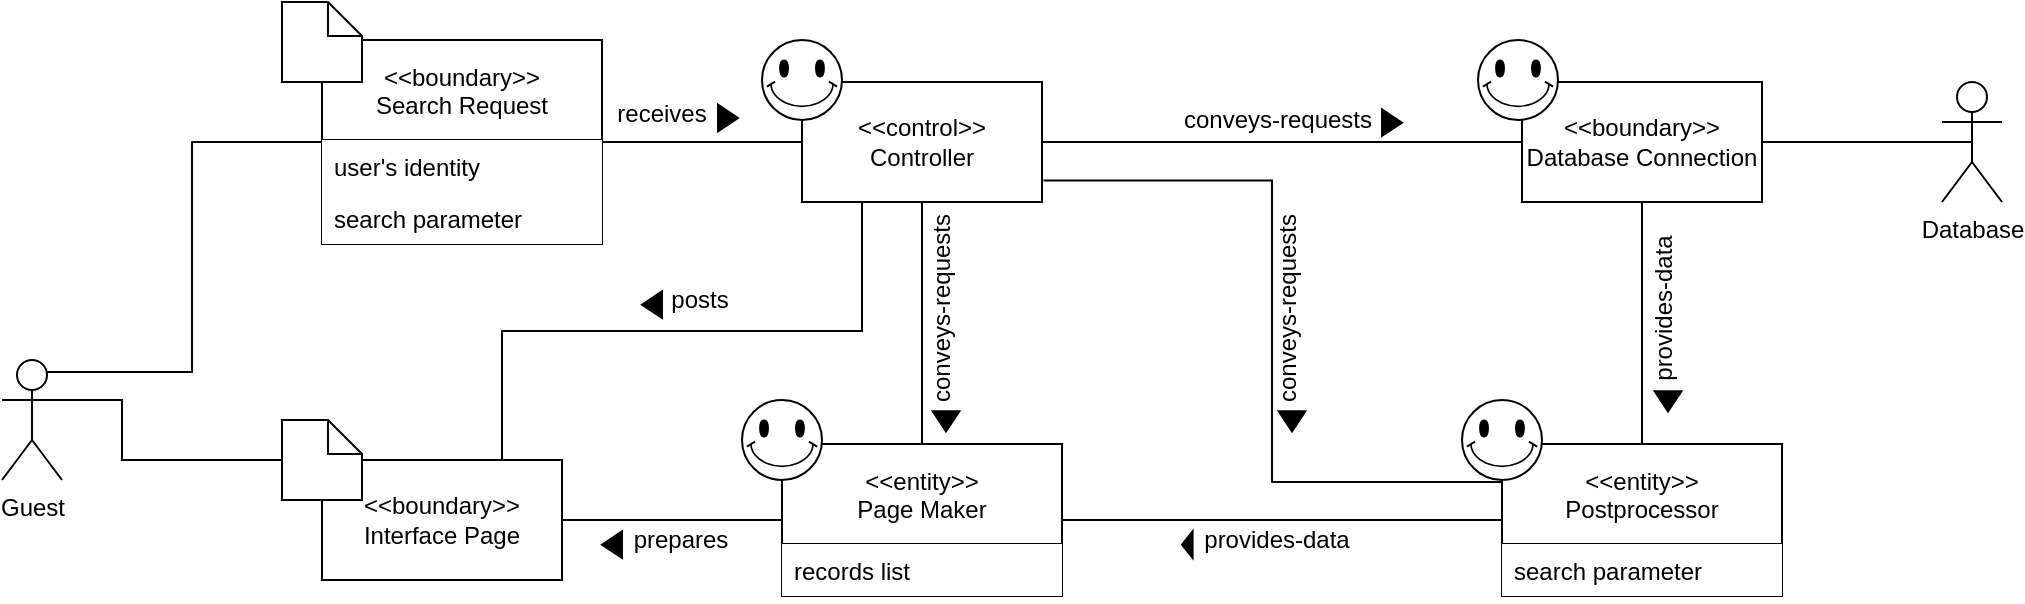 <mxfile version="14.6.6" type="github">
  <diagram id="p13gWJvnOynUkY_Kk053" name="Page-1">
    <mxGraphModel dx="1404" dy="863" grid="1" gridSize="10" guides="1" tooltips="1" connect="1" arrows="1" fold="1" page="1" pageScale="1" pageWidth="827" pageHeight="1169" math="0" shadow="0">
      <root>
        <mxCell id="0" />
        <mxCell id="1" parent="0" />
        <mxCell id="qiENcyaAOs3GM5RNFf0--37" style="edgeStyle=orthogonalEdgeStyle;rounded=0;orthogonalLoop=1;jettySize=auto;html=1;entryX=0.5;entryY=0;entryDx=0;entryDy=0;endArrow=none;endFill=0;" edge="1" parent="1" source="qiENcyaAOs3GM5RNFf0--1" target="qiENcyaAOs3GM5RNFf0--27">
          <mxGeometry relative="1" as="geometry" />
        </mxCell>
        <mxCell id="qiENcyaAOs3GM5RNFf0--60" style="edgeStyle=orthogonalEdgeStyle;rounded=0;orthogonalLoop=1;jettySize=auto;html=1;entryX=0;entryY=0.25;entryDx=0;entryDy=0;startArrow=none;startFill=0;endArrow=none;endFill=0;exitX=1.006;exitY=0.821;exitDx=0;exitDy=0;exitPerimeter=0;" edge="1" parent="1" source="qiENcyaAOs3GM5RNFf0--1" target="qiENcyaAOs3GM5RNFf0--23">
          <mxGeometry relative="1" as="geometry" />
        </mxCell>
        <mxCell id="qiENcyaAOs3GM5RNFf0--67" style="edgeStyle=orthogonalEdgeStyle;rounded=0;orthogonalLoop=1;jettySize=auto;html=1;entryX=0.75;entryY=0;entryDx=0;entryDy=0;startArrow=none;startFill=0;endArrow=none;endFill=0;exitX=0.25;exitY=1;exitDx=0;exitDy=0;" edge="1" parent="1" source="qiENcyaAOs3GM5RNFf0--1" target="qiENcyaAOs3GM5RNFf0--3">
          <mxGeometry relative="1" as="geometry" />
        </mxCell>
        <mxCell id="qiENcyaAOs3GM5RNFf0--1" value="&amp;lt;&amp;lt;control&amp;gt;&amp;gt;&lt;br&gt;Controller" style="rounded=0;whiteSpace=wrap;html=1;" vertex="1" parent="1">
          <mxGeometry x="570" y="291" width="120" height="60" as="geometry" />
        </mxCell>
        <mxCell id="qiENcyaAOs3GM5RNFf0--36" style="edgeStyle=orthogonalEdgeStyle;rounded=0;orthogonalLoop=1;jettySize=auto;html=1;exitX=1;exitY=0.5;exitDx=0;exitDy=0;entryX=0;entryY=0.5;entryDx=0;entryDy=0;endArrow=none;endFill=0;startArrow=none;startFill=0;" edge="1" parent="1" source="qiENcyaAOs3GM5RNFf0--3" target="qiENcyaAOs3GM5RNFf0--27">
          <mxGeometry relative="1" as="geometry" />
        </mxCell>
        <mxCell id="qiENcyaAOs3GM5RNFf0--3" value="&amp;lt;&amp;lt;boundary&amp;gt;&amp;gt;&lt;br&gt;Interface Page" style="rounded=0;whiteSpace=wrap;html=1;" vertex="1" parent="1">
          <mxGeometry x="330" y="480" width="120" height="60" as="geometry" />
        </mxCell>
        <mxCell id="qiENcyaAOs3GM5RNFf0--38" style="edgeStyle=orthogonalEdgeStyle;rounded=0;orthogonalLoop=1;jettySize=auto;html=1;endArrow=none;endFill=0;" edge="1" parent="1" source="qiENcyaAOs3GM5RNFf0--5" target="qiENcyaAOs3GM5RNFf0--1">
          <mxGeometry relative="1" as="geometry" />
        </mxCell>
        <mxCell id="qiENcyaAOs3GM5RNFf0--40" style="edgeStyle=orthogonalEdgeStyle;rounded=0;orthogonalLoop=1;jettySize=auto;html=1;exitX=0.5;exitY=1;exitDx=0;exitDy=0;entryX=0.5;entryY=0;entryDx=0;entryDy=0;endArrow=none;endFill=0;" edge="1" parent="1" source="qiENcyaAOs3GM5RNFf0--5" target="qiENcyaAOs3GM5RNFf0--23">
          <mxGeometry relative="1" as="geometry" />
        </mxCell>
        <mxCell id="qiENcyaAOs3GM5RNFf0--5" value="&amp;lt;&amp;lt;boundary&amp;gt;&amp;gt;&lt;br&gt;Database Connection" style="rounded=0;whiteSpace=wrap;html=1;" vertex="1" parent="1">
          <mxGeometry x="930" y="291" width="120" height="60" as="geometry" />
        </mxCell>
        <mxCell id="qiENcyaAOs3GM5RNFf0--42" style="edgeStyle=orthogonalEdgeStyle;rounded=0;orthogonalLoop=1;jettySize=auto;html=1;exitX=0.5;exitY=0.5;exitDx=0;exitDy=0;exitPerimeter=0;endArrow=none;endFill=0;" edge="1" parent="1" source="qiENcyaAOs3GM5RNFf0--7" target="qiENcyaAOs3GM5RNFf0--5">
          <mxGeometry relative="1" as="geometry" />
        </mxCell>
        <mxCell id="qiENcyaAOs3GM5RNFf0--7" value="Database" style="shape=umlActor;verticalLabelPosition=bottom;verticalAlign=top;html=1;outlineConnect=0;" vertex="1" parent="1">
          <mxGeometry x="1140" y="291" width="30" height="60" as="geometry" />
        </mxCell>
        <mxCell id="qiENcyaAOs3GM5RNFf0--33" style="edgeStyle=orthogonalEdgeStyle;rounded=0;orthogonalLoop=1;jettySize=auto;html=1;entryX=0;entryY=0.5;entryDx=0;entryDy=0;endArrow=none;endFill=0;exitX=0.75;exitY=0.1;exitDx=0;exitDy=0;exitPerimeter=0;" edge="1" parent="1" source="qiENcyaAOs3GM5RNFf0--8" target="qiENcyaAOs3GM5RNFf0--19">
          <mxGeometry relative="1" as="geometry" />
        </mxCell>
        <mxCell id="qiENcyaAOs3GM5RNFf0--34" style="edgeStyle=orthogonalEdgeStyle;rounded=0;orthogonalLoop=1;jettySize=auto;html=1;endArrow=none;endFill=0;exitX=1;exitY=0.333;exitDx=0;exitDy=0;exitPerimeter=0;" edge="1" parent="1" source="qiENcyaAOs3GM5RNFf0--8" target="qiENcyaAOs3GM5RNFf0--3">
          <mxGeometry relative="1" as="geometry">
            <Array as="points">
              <mxPoint x="230" y="450" />
              <mxPoint x="230" y="480" />
              <mxPoint x="430" y="480" />
            </Array>
          </mxGeometry>
        </mxCell>
        <mxCell id="qiENcyaAOs3GM5RNFf0--8" value="Guest" style="shape=umlActor;verticalLabelPosition=bottom;verticalAlign=top;html=1;outlineConnect=0;" vertex="1" parent="1">
          <mxGeometry x="170" y="430" width="30" height="60" as="geometry" />
        </mxCell>
        <mxCell id="qiENcyaAOs3GM5RNFf0--35" style="edgeStyle=orthogonalEdgeStyle;rounded=0;orthogonalLoop=1;jettySize=auto;html=1;exitX=1;exitY=0.5;exitDx=0;exitDy=0;entryX=0;entryY=0.5;entryDx=0;entryDy=0;endArrow=none;endFill=0;" edge="1" parent="1" source="qiENcyaAOs3GM5RNFf0--19" target="qiENcyaAOs3GM5RNFf0--1">
          <mxGeometry relative="1" as="geometry" />
        </mxCell>
        <mxCell id="qiENcyaAOs3GM5RNFf0--19" value="&lt;&lt;boundary&gt;&gt;&#xa;Search Request" style="swimlane;fontStyle=0;childLayout=stackLayout;horizontal=1;startSize=50;horizontalStack=0;resizeParent=1;resizeParentMax=0;resizeLast=0;collapsible=1;marginBottom=0;" vertex="1" parent="1">
          <mxGeometry x="330" y="270" width="140" height="102" as="geometry">
            <mxRectangle x="330" y="270" width="120" height="50" as="alternateBounds" />
          </mxGeometry>
        </mxCell>
        <mxCell id="qiENcyaAOs3GM5RNFf0--20" value="user&#39;s identity" style="text;align=left;verticalAlign=top;spacingLeft=4;spacingRight=4;overflow=hidden;rotatable=0;points=[[0,0.5],[1,0.5]];portConstraint=eastwest;fillColor=#ffffff;" vertex="1" parent="qiENcyaAOs3GM5RNFf0--19">
          <mxGeometry y="50" width="140" height="26" as="geometry" />
        </mxCell>
        <mxCell id="qiENcyaAOs3GM5RNFf0--32" value="search parameter" style="text;align=left;verticalAlign=top;spacingLeft=4;spacingRight=4;overflow=hidden;rotatable=0;points=[[0,0.5],[1,0.5]];portConstraint=eastwest;fillColor=#ffffff;" vertex="1" parent="qiENcyaAOs3GM5RNFf0--19">
          <mxGeometry y="76" width="140" height="26" as="geometry" />
        </mxCell>
        <mxCell id="qiENcyaAOs3GM5RNFf0--23" value="&lt;&lt;entity&gt;&gt;&#xa;Postprocessor" style="swimlane;fontStyle=0;childLayout=stackLayout;horizontal=1;startSize=50;horizontalStack=0;resizeParent=1;resizeParentMax=0;resizeLast=0;collapsible=1;marginBottom=0;" vertex="1" parent="1">
          <mxGeometry x="920" y="472" width="140" height="76" as="geometry" />
        </mxCell>
        <mxCell id="qiENcyaAOs3GM5RNFf0--24" value="search parameter" style="text;align=left;verticalAlign=top;spacingLeft=4;spacingRight=4;overflow=hidden;rotatable=0;points=[[0,0.5],[1,0.5]];portConstraint=eastwest;fillColor=#ffffff;" vertex="1" parent="qiENcyaAOs3GM5RNFf0--23">
          <mxGeometry y="50" width="140" height="26" as="geometry" />
        </mxCell>
        <mxCell id="qiENcyaAOs3GM5RNFf0--41" style="edgeStyle=orthogonalEdgeStyle;rounded=0;orthogonalLoop=1;jettySize=auto;html=1;endArrow=none;endFill=0;" edge="1" parent="1" source="qiENcyaAOs3GM5RNFf0--27" target="qiENcyaAOs3GM5RNFf0--23">
          <mxGeometry relative="1" as="geometry" />
        </mxCell>
        <mxCell id="qiENcyaAOs3GM5RNFf0--27" value="&lt;&lt;entity&gt;&gt;&#xa;Page Maker" style="swimlane;fontStyle=0;childLayout=stackLayout;horizontal=1;startSize=50;horizontalStack=0;resizeParent=1;resizeParentMax=0;resizeLast=0;collapsible=1;marginBottom=0;" vertex="1" parent="1">
          <mxGeometry x="560" y="472" width="140" height="76" as="geometry" />
        </mxCell>
        <mxCell id="qiENcyaAOs3GM5RNFf0--28" value="records list" style="text;align=left;verticalAlign=top;spacingLeft=4;spacingRight=4;overflow=hidden;rotatable=0;points=[[0,0.5],[1,0.5]];portConstraint=eastwest;fillColor=#ffffff;" vertex="1" parent="qiENcyaAOs3GM5RNFf0--27">
          <mxGeometry y="50" width="140" height="26" as="geometry" />
        </mxCell>
        <mxCell id="qiENcyaAOs3GM5RNFf0--10" value="" style="verticalLabelPosition=bottom;verticalAlign=top;html=1;shape=mxgraph.basic.smiley" vertex="1" parent="1">
          <mxGeometry x="540" y="450" width="40" height="40" as="geometry" />
        </mxCell>
        <mxCell id="qiENcyaAOs3GM5RNFf0--44" value="" style="verticalLabelPosition=bottom;verticalAlign=top;html=1;shape=mxgraph.basic.smiley" vertex="1" parent="1">
          <mxGeometry x="550" y="270" width="40" height="40" as="geometry" />
        </mxCell>
        <mxCell id="qiENcyaAOs3GM5RNFf0--45" value="" style="verticalLabelPosition=bottom;verticalAlign=top;html=1;shape=mxgraph.basic.smiley" vertex="1" parent="1">
          <mxGeometry x="908" y="270" width="40" height="40" as="geometry" />
        </mxCell>
        <mxCell id="qiENcyaAOs3GM5RNFf0--46" value="" style="verticalLabelPosition=bottom;verticalAlign=top;html=1;shape=mxgraph.basic.smiley" vertex="1" parent="1">
          <mxGeometry x="900" y="450" width="40" height="40" as="geometry" />
        </mxCell>
        <mxCell id="qiENcyaAOs3GM5RNFf0--47" value="" style="shape=note2;boundedLbl=1;whiteSpace=wrap;html=1;size=17;verticalAlign=top;align=center;fillColor=#ffffff;" vertex="1" parent="1">
          <mxGeometry x="310" y="251" width="40" height="40" as="geometry" />
        </mxCell>
        <mxCell id="qiENcyaAOs3GM5RNFf0--48" value="" style="shape=note2;boundedLbl=1;whiteSpace=wrap;html=1;size=17;verticalAlign=top;align=center;fillColor=#ffffff;" vertex="1" parent="1">
          <mxGeometry x="310" y="460" width="40" height="40" as="geometry" />
        </mxCell>
        <mxCell id="qiENcyaAOs3GM5RNFf0--55" value="conveys-requests" style="text;html=1;strokeColor=none;fillColor=none;align=center;verticalAlign=middle;whiteSpace=wrap;rounded=0;" vertex="1" parent="1">
          <mxGeometry x="758" y="299.99" width="100" height="20" as="geometry" />
        </mxCell>
        <mxCell id="qiENcyaAOs3GM5RNFf0--56" value="" style="triangle;whiteSpace=wrap;html=1;fillColor=#000000;" vertex="1" parent="1">
          <mxGeometry x="860" y="304.66" width="10" height="13.33" as="geometry" />
        </mxCell>
        <mxCell id="qiENcyaAOs3GM5RNFf0--63" value="" style="group;rotation=90;" vertex="1" connectable="0" parent="1">
          <mxGeometry x="760" y="400" width="112" height="20" as="geometry" />
        </mxCell>
        <mxCell id="qiENcyaAOs3GM5RNFf0--61" value="conveys-requests" style="text;html=1;strokeColor=none;fillColor=none;align=center;verticalAlign=middle;whiteSpace=wrap;rounded=0;rotation=-90;" vertex="1" parent="qiENcyaAOs3GM5RNFf0--63">
          <mxGeometry x="3" y="-6" width="100" height="20" as="geometry" />
        </mxCell>
        <mxCell id="qiENcyaAOs3GM5RNFf0--62" value="" style="triangle;whiteSpace=wrap;html=1;fillColor=#000000;rotation=90;" vertex="1" parent="qiENcyaAOs3GM5RNFf0--63">
          <mxGeometry x="50" y="54" width="10" height="13.33" as="geometry" />
        </mxCell>
        <mxCell id="qiENcyaAOs3GM5RNFf0--64" value="" style="group;rotation=90;" vertex="1" connectable="0" parent="1">
          <mxGeometry x="587" y="400" width="112" height="20" as="geometry" />
        </mxCell>
        <mxCell id="qiENcyaAOs3GM5RNFf0--65" value="conveys-requests" style="text;html=1;strokeColor=none;fillColor=none;align=center;verticalAlign=middle;whiteSpace=wrap;rounded=0;rotation=-90;" vertex="1" parent="qiENcyaAOs3GM5RNFf0--64">
          <mxGeometry x="3" y="-6" width="100" height="20" as="geometry" />
        </mxCell>
        <mxCell id="qiENcyaAOs3GM5RNFf0--66" value="" style="triangle;whiteSpace=wrap;html=1;fillColor=#000000;rotation=90;" vertex="1" parent="qiENcyaAOs3GM5RNFf0--64">
          <mxGeometry x="50" y="54" width="10" height="13.33" as="geometry" />
        </mxCell>
        <mxCell id="qiENcyaAOs3GM5RNFf0--68" value="" style="group" vertex="1" connectable="0" parent="1">
          <mxGeometry x="490" y="390" width="49" height="20" as="geometry" />
        </mxCell>
        <mxCell id="qiENcyaAOs3GM5RNFf0--52" value="posts" style="text;html=1;strokeColor=none;fillColor=none;align=center;verticalAlign=middle;whiteSpace=wrap;rounded=0;" vertex="1" parent="qiENcyaAOs3GM5RNFf0--68">
          <mxGeometry x="9" width="40" height="20" as="geometry" />
        </mxCell>
        <mxCell id="qiENcyaAOs3GM5RNFf0--54" value="" style="triangle;whiteSpace=wrap;html=1;fillColor=#000000;rotation=-180;" vertex="1" parent="qiENcyaAOs3GM5RNFf0--68">
          <mxGeometry y="5.67" width="10" height="13.33" as="geometry" />
        </mxCell>
        <mxCell id="qiENcyaAOs3GM5RNFf0--69" value="" style="group" vertex="1" connectable="0" parent="1">
          <mxGeometry x="470" y="510" width="70" height="20" as="geometry" />
        </mxCell>
        <mxCell id="qiENcyaAOs3GM5RNFf0--70" value="prepares" style="text;html=1;strokeColor=none;fillColor=none;align=center;verticalAlign=middle;whiteSpace=wrap;rounded=0;" vertex="1" parent="qiENcyaAOs3GM5RNFf0--69">
          <mxGeometry x="9" width="61" height="20" as="geometry" />
        </mxCell>
        <mxCell id="qiENcyaAOs3GM5RNFf0--71" value="" style="triangle;whiteSpace=wrap;html=1;fillColor=#000000;rotation=-180;" vertex="1" parent="qiENcyaAOs3GM5RNFf0--69">
          <mxGeometry y="5.67" width="10" height="13.33" as="geometry" />
        </mxCell>
        <mxCell id="qiENcyaAOs3GM5RNFf0--72" value="" style="group" vertex="1" connectable="0" parent="1">
          <mxGeometry x="760" y="510" width="90" height="20" as="geometry" />
        </mxCell>
        <mxCell id="qiENcyaAOs3GM5RNFf0--73" value="provides-data" style="text;html=1;strokeColor=none;fillColor=none;align=center;verticalAlign=middle;whiteSpace=wrap;rounded=0;" vertex="1" parent="qiENcyaAOs3GM5RNFf0--72">
          <mxGeometry x="4.762" width="85.238" height="20" as="geometry" />
        </mxCell>
        <mxCell id="qiENcyaAOs3GM5RNFf0--74" value="" style="triangle;whiteSpace=wrap;html=1;fillColor=#000000;rotation=-180;" vertex="1" parent="qiENcyaAOs3GM5RNFf0--72">
          <mxGeometry y="5.67" width="5.294" height="13.33" as="geometry" />
        </mxCell>
        <mxCell id="qiENcyaAOs3GM5RNFf0--80" value="" style="group;rotation=90;" vertex="1" connectable="0" parent="1">
          <mxGeometry x="948" y="390" width="112" height="20" as="geometry" />
        </mxCell>
        <mxCell id="qiENcyaAOs3GM5RNFf0--81" value="provides-data" style="text;html=1;strokeColor=none;fillColor=none;align=center;verticalAlign=middle;whiteSpace=wrap;rounded=0;rotation=-90;" vertex="1" parent="qiENcyaAOs3GM5RNFf0--80">
          <mxGeometry x="3" y="4" width="100" height="20" as="geometry" />
        </mxCell>
        <mxCell id="qiENcyaAOs3GM5RNFf0--82" value="" style="triangle;whiteSpace=wrap;html=1;fillColor=#000000;rotation=90;" vertex="1" parent="qiENcyaAOs3GM5RNFf0--80">
          <mxGeometry x="50" y="54" width="10" height="13.33" as="geometry" />
        </mxCell>
        <mxCell id="qiENcyaAOs3GM5RNFf0--83" value="" style="group" vertex="1" connectable="0" parent="1">
          <mxGeometry x="480" y="296.66" width="58" height="20" as="geometry" />
        </mxCell>
        <mxCell id="qiENcyaAOs3GM5RNFf0--50" value="receives" style="text;html=1;strokeColor=none;fillColor=none;align=center;verticalAlign=middle;whiteSpace=wrap;rounded=0;" vertex="1" parent="qiENcyaAOs3GM5RNFf0--83">
          <mxGeometry width="40" height="20" as="geometry" />
        </mxCell>
        <mxCell id="qiENcyaAOs3GM5RNFf0--53" value="" style="triangle;whiteSpace=wrap;html=1;fillColor=#000000;" vertex="1" parent="qiENcyaAOs3GM5RNFf0--83">
          <mxGeometry x="48" y="5.67" width="10" height="13.33" as="geometry" />
        </mxCell>
      </root>
    </mxGraphModel>
  </diagram>
</mxfile>
